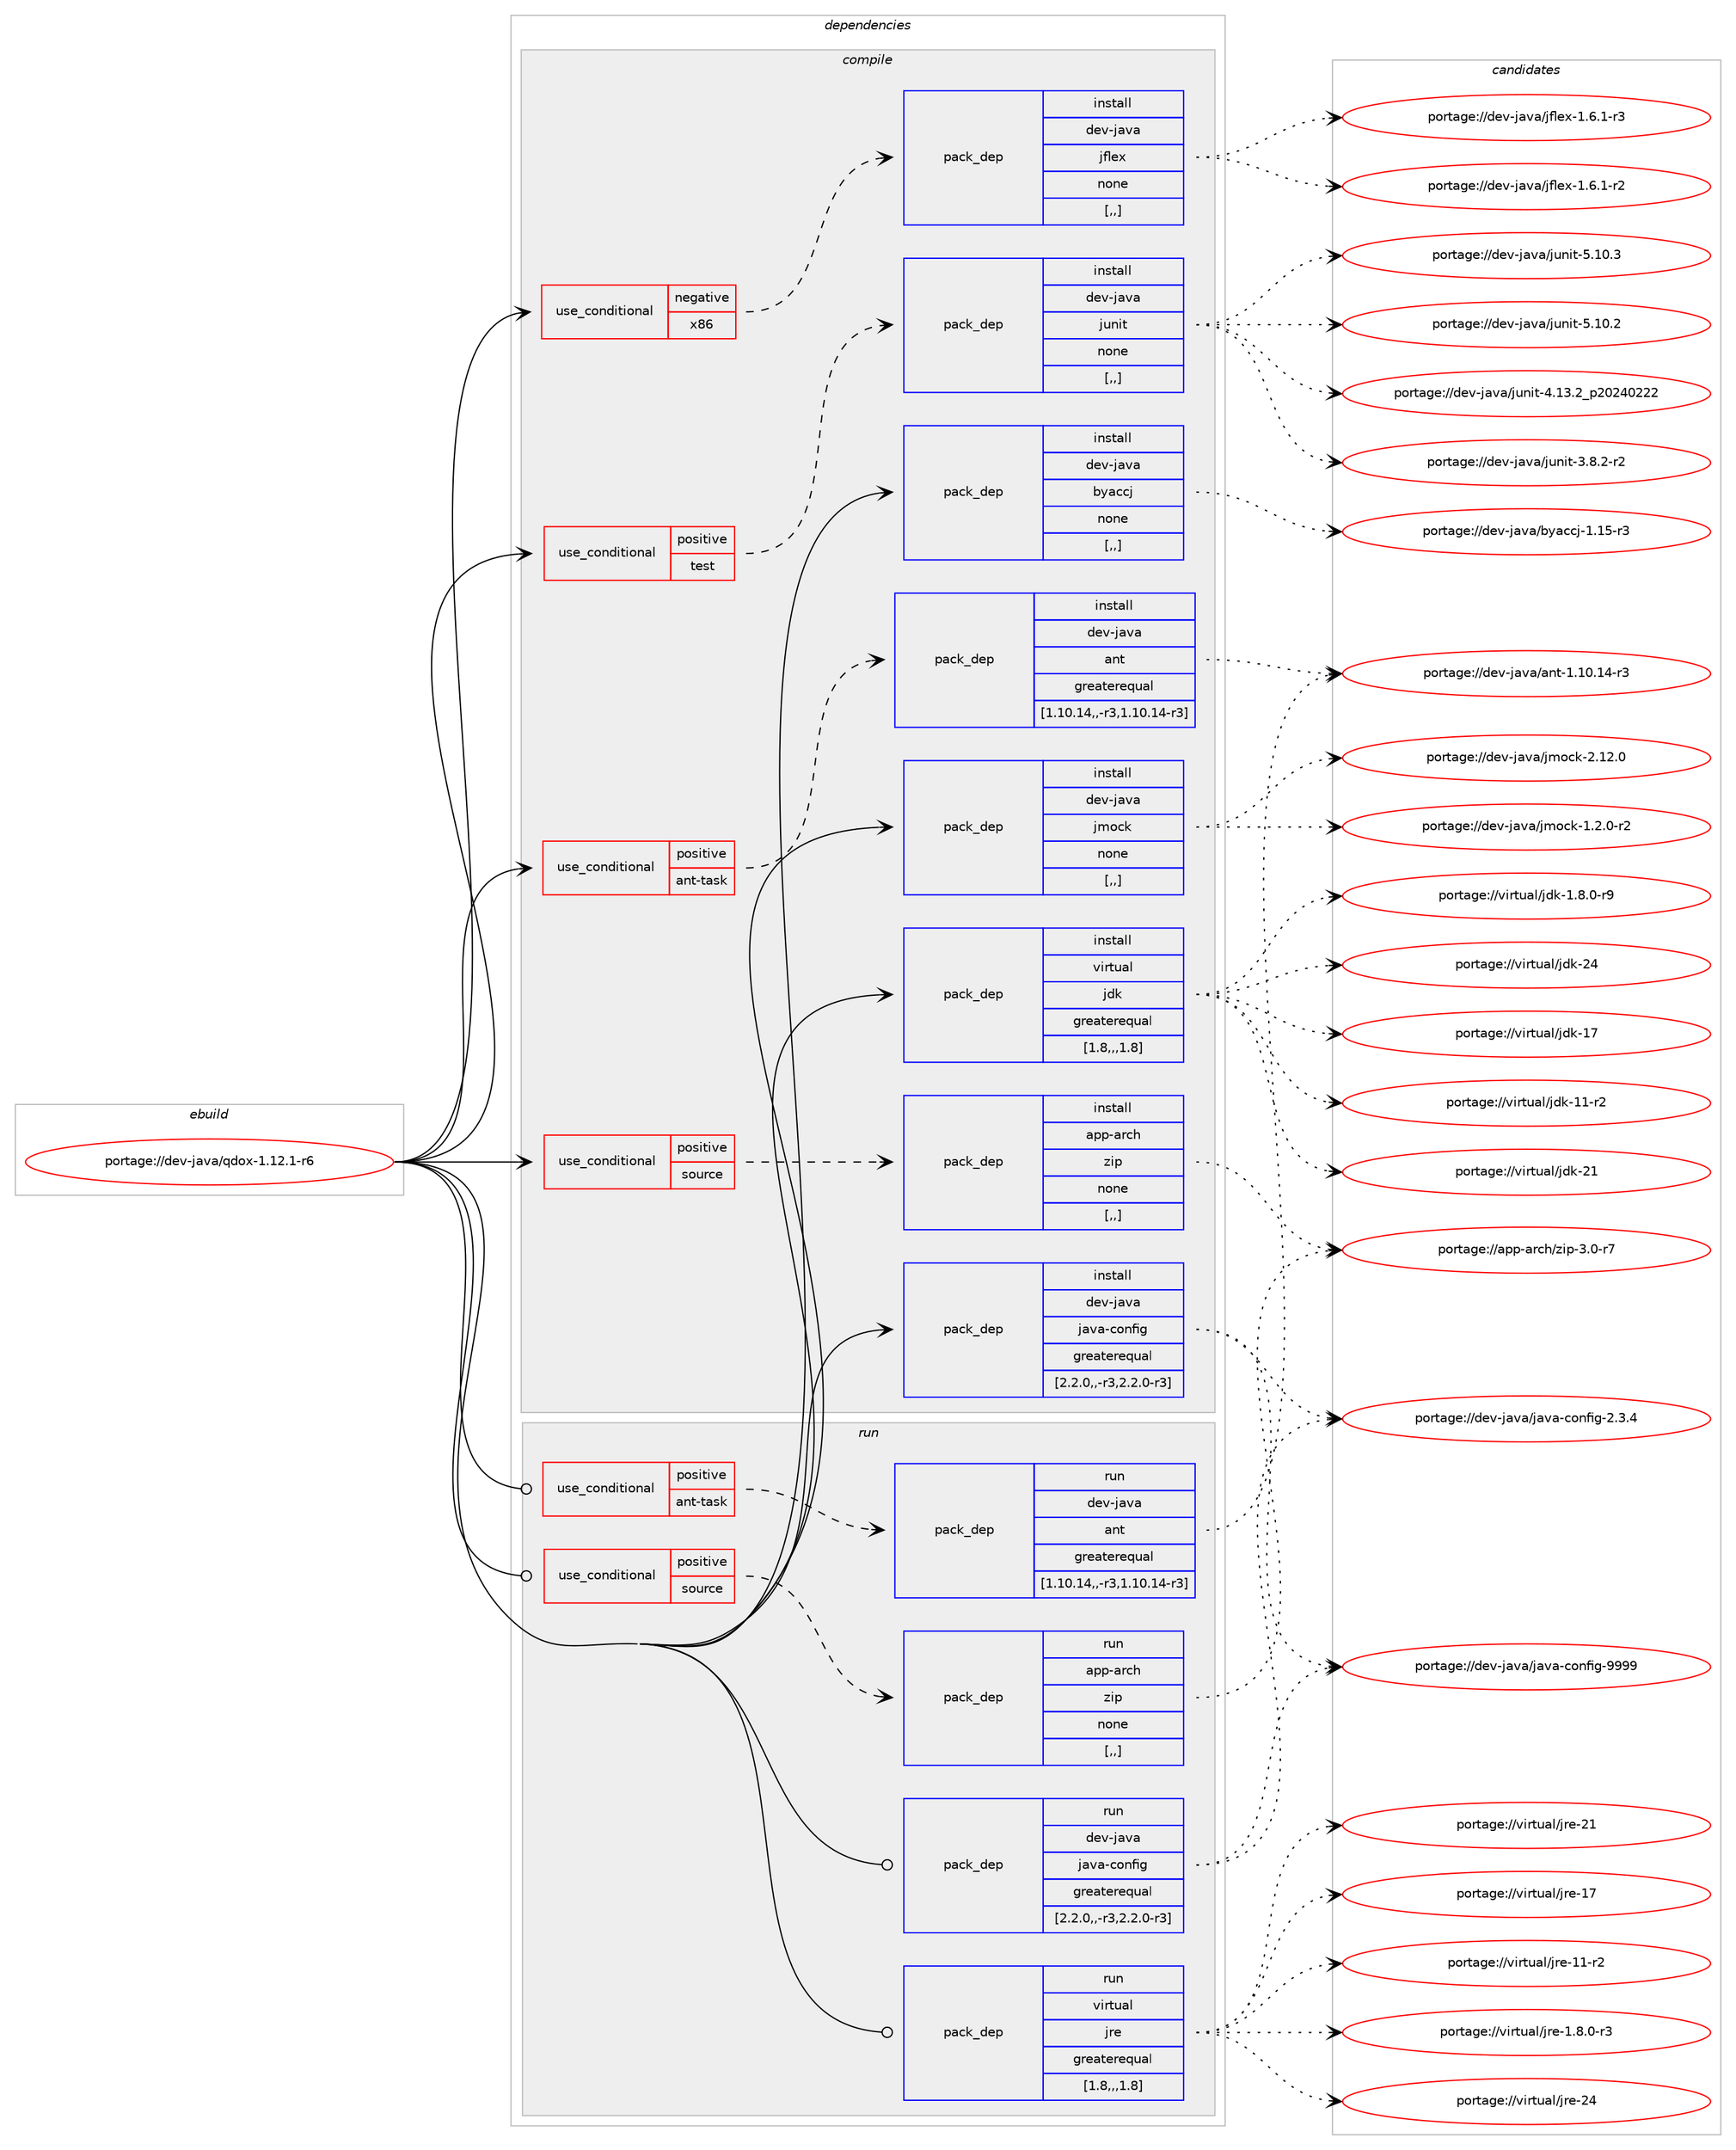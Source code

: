 digraph prolog {

# *************
# Graph options
# *************

newrank=true;
concentrate=true;
compound=true;
graph [rankdir=LR,fontname=Helvetica,fontsize=10,ranksep=1.5];#, ranksep=2.5, nodesep=0.2];
edge  [arrowhead=vee];
node  [fontname=Helvetica,fontsize=10];

# **********
# The ebuild
# **********

subgraph cluster_leftcol {
color=gray;
label=<<i>ebuild</i>>;
id [label="portage://dev-java/qdox-1.12.1-r6", color=red, width=4, href="../dev-java/qdox-1.12.1-r6.svg"];
}

# ****************
# The dependencies
# ****************

subgraph cluster_midcol {
color=gray;
label=<<i>dependencies</i>>;
subgraph cluster_compile {
fillcolor="#eeeeee";
style=filled;
label=<<i>compile</i>>;
subgraph cond152514 {
dependency590863 [label=<<TABLE BORDER="0" CELLBORDER="1" CELLSPACING="0" CELLPADDING="4"><TR><TD ROWSPAN="3" CELLPADDING="10">use_conditional</TD></TR><TR><TD>negative</TD></TR><TR><TD>x86</TD></TR></TABLE>>, shape=none, color=red];
subgraph pack433690 {
dependency590864 [label=<<TABLE BORDER="0" CELLBORDER="1" CELLSPACING="0" CELLPADDING="4" WIDTH="220"><TR><TD ROWSPAN="6" CELLPADDING="30">pack_dep</TD></TR><TR><TD WIDTH="110">install</TD></TR><TR><TD>dev-java</TD></TR><TR><TD>jflex</TD></TR><TR><TD>none</TD></TR><TR><TD>[,,]</TD></TR></TABLE>>, shape=none, color=blue];
}
dependency590863:e -> dependency590864:w [weight=20,style="dashed",arrowhead="vee"];
}
id:e -> dependency590863:w [weight=20,style="solid",arrowhead="vee"];
subgraph cond152515 {
dependency590865 [label=<<TABLE BORDER="0" CELLBORDER="1" CELLSPACING="0" CELLPADDING="4"><TR><TD ROWSPAN="3" CELLPADDING="10">use_conditional</TD></TR><TR><TD>positive</TD></TR><TR><TD>ant-task</TD></TR></TABLE>>, shape=none, color=red];
subgraph pack433691 {
dependency590866 [label=<<TABLE BORDER="0" CELLBORDER="1" CELLSPACING="0" CELLPADDING="4" WIDTH="220"><TR><TD ROWSPAN="6" CELLPADDING="30">pack_dep</TD></TR><TR><TD WIDTH="110">install</TD></TR><TR><TD>dev-java</TD></TR><TR><TD>ant</TD></TR><TR><TD>greaterequal</TD></TR><TR><TD>[1.10.14,,-r3,1.10.14-r3]</TD></TR></TABLE>>, shape=none, color=blue];
}
dependency590865:e -> dependency590866:w [weight=20,style="dashed",arrowhead="vee"];
}
id:e -> dependency590865:w [weight=20,style="solid",arrowhead="vee"];
subgraph cond152516 {
dependency590867 [label=<<TABLE BORDER="0" CELLBORDER="1" CELLSPACING="0" CELLPADDING="4"><TR><TD ROWSPAN="3" CELLPADDING="10">use_conditional</TD></TR><TR><TD>positive</TD></TR><TR><TD>source</TD></TR></TABLE>>, shape=none, color=red];
subgraph pack433692 {
dependency590868 [label=<<TABLE BORDER="0" CELLBORDER="1" CELLSPACING="0" CELLPADDING="4" WIDTH="220"><TR><TD ROWSPAN="6" CELLPADDING="30">pack_dep</TD></TR><TR><TD WIDTH="110">install</TD></TR><TR><TD>app-arch</TD></TR><TR><TD>zip</TD></TR><TR><TD>none</TD></TR><TR><TD>[,,]</TD></TR></TABLE>>, shape=none, color=blue];
}
dependency590867:e -> dependency590868:w [weight=20,style="dashed",arrowhead="vee"];
}
id:e -> dependency590867:w [weight=20,style="solid",arrowhead="vee"];
subgraph cond152517 {
dependency590869 [label=<<TABLE BORDER="0" CELLBORDER="1" CELLSPACING="0" CELLPADDING="4"><TR><TD ROWSPAN="3" CELLPADDING="10">use_conditional</TD></TR><TR><TD>positive</TD></TR><TR><TD>test</TD></TR></TABLE>>, shape=none, color=red];
subgraph pack433693 {
dependency590870 [label=<<TABLE BORDER="0" CELLBORDER="1" CELLSPACING="0" CELLPADDING="4" WIDTH="220"><TR><TD ROWSPAN="6" CELLPADDING="30">pack_dep</TD></TR><TR><TD WIDTH="110">install</TD></TR><TR><TD>dev-java</TD></TR><TR><TD>junit</TD></TR><TR><TD>none</TD></TR><TR><TD>[,,]</TD></TR></TABLE>>, shape=none, color=blue];
}
dependency590869:e -> dependency590870:w [weight=20,style="dashed",arrowhead="vee"];
}
id:e -> dependency590869:w [weight=20,style="solid",arrowhead="vee"];
subgraph pack433694 {
dependency590871 [label=<<TABLE BORDER="0" CELLBORDER="1" CELLSPACING="0" CELLPADDING="4" WIDTH="220"><TR><TD ROWSPAN="6" CELLPADDING="30">pack_dep</TD></TR><TR><TD WIDTH="110">install</TD></TR><TR><TD>dev-java</TD></TR><TR><TD>byaccj</TD></TR><TR><TD>none</TD></TR><TR><TD>[,,]</TD></TR></TABLE>>, shape=none, color=blue];
}
id:e -> dependency590871:w [weight=20,style="solid",arrowhead="vee"];
subgraph pack433695 {
dependency590872 [label=<<TABLE BORDER="0" CELLBORDER="1" CELLSPACING="0" CELLPADDING="4" WIDTH="220"><TR><TD ROWSPAN="6" CELLPADDING="30">pack_dep</TD></TR><TR><TD WIDTH="110">install</TD></TR><TR><TD>dev-java</TD></TR><TR><TD>java-config</TD></TR><TR><TD>greaterequal</TD></TR><TR><TD>[2.2.0,,-r3,2.2.0-r3]</TD></TR></TABLE>>, shape=none, color=blue];
}
id:e -> dependency590872:w [weight=20,style="solid",arrowhead="vee"];
subgraph pack433696 {
dependency590873 [label=<<TABLE BORDER="0" CELLBORDER="1" CELLSPACING="0" CELLPADDING="4" WIDTH="220"><TR><TD ROWSPAN="6" CELLPADDING="30">pack_dep</TD></TR><TR><TD WIDTH="110">install</TD></TR><TR><TD>dev-java</TD></TR><TR><TD>jmock</TD></TR><TR><TD>none</TD></TR><TR><TD>[,,]</TD></TR></TABLE>>, shape=none, color=blue];
}
id:e -> dependency590873:w [weight=20,style="solid",arrowhead="vee"];
subgraph pack433697 {
dependency590874 [label=<<TABLE BORDER="0" CELLBORDER="1" CELLSPACING="0" CELLPADDING="4" WIDTH="220"><TR><TD ROWSPAN="6" CELLPADDING="30">pack_dep</TD></TR><TR><TD WIDTH="110">install</TD></TR><TR><TD>virtual</TD></TR><TR><TD>jdk</TD></TR><TR><TD>greaterequal</TD></TR><TR><TD>[1.8,,,1.8]</TD></TR></TABLE>>, shape=none, color=blue];
}
id:e -> dependency590874:w [weight=20,style="solid",arrowhead="vee"];
}
subgraph cluster_compileandrun {
fillcolor="#eeeeee";
style=filled;
label=<<i>compile and run</i>>;
}
subgraph cluster_run {
fillcolor="#eeeeee";
style=filled;
label=<<i>run</i>>;
subgraph cond152518 {
dependency590875 [label=<<TABLE BORDER="0" CELLBORDER="1" CELLSPACING="0" CELLPADDING="4"><TR><TD ROWSPAN="3" CELLPADDING="10">use_conditional</TD></TR><TR><TD>positive</TD></TR><TR><TD>ant-task</TD></TR></TABLE>>, shape=none, color=red];
subgraph pack433698 {
dependency590876 [label=<<TABLE BORDER="0" CELLBORDER="1" CELLSPACING="0" CELLPADDING="4" WIDTH="220"><TR><TD ROWSPAN="6" CELLPADDING="30">pack_dep</TD></TR><TR><TD WIDTH="110">run</TD></TR><TR><TD>dev-java</TD></TR><TR><TD>ant</TD></TR><TR><TD>greaterequal</TD></TR><TR><TD>[1.10.14,,-r3,1.10.14-r3]</TD></TR></TABLE>>, shape=none, color=blue];
}
dependency590875:e -> dependency590876:w [weight=20,style="dashed",arrowhead="vee"];
}
id:e -> dependency590875:w [weight=20,style="solid",arrowhead="odot"];
subgraph cond152519 {
dependency590877 [label=<<TABLE BORDER="0" CELLBORDER="1" CELLSPACING="0" CELLPADDING="4"><TR><TD ROWSPAN="3" CELLPADDING="10">use_conditional</TD></TR><TR><TD>positive</TD></TR><TR><TD>source</TD></TR></TABLE>>, shape=none, color=red];
subgraph pack433699 {
dependency590878 [label=<<TABLE BORDER="0" CELLBORDER="1" CELLSPACING="0" CELLPADDING="4" WIDTH="220"><TR><TD ROWSPAN="6" CELLPADDING="30">pack_dep</TD></TR><TR><TD WIDTH="110">run</TD></TR><TR><TD>app-arch</TD></TR><TR><TD>zip</TD></TR><TR><TD>none</TD></TR><TR><TD>[,,]</TD></TR></TABLE>>, shape=none, color=blue];
}
dependency590877:e -> dependency590878:w [weight=20,style="dashed",arrowhead="vee"];
}
id:e -> dependency590877:w [weight=20,style="solid",arrowhead="odot"];
subgraph pack433700 {
dependency590879 [label=<<TABLE BORDER="0" CELLBORDER="1" CELLSPACING="0" CELLPADDING="4" WIDTH="220"><TR><TD ROWSPAN="6" CELLPADDING="30">pack_dep</TD></TR><TR><TD WIDTH="110">run</TD></TR><TR><TD>dev-java</TD></TR><TR><TD>java-config</TD></TR><TR><TD>greaterequal</TD></TR><TR><TD>[2.2.0,,-r3,2.2.0-r3]</TD></TR></TABLE>>, shape=none, color=blue];
}
id:e -> dependency590879:w [weight=20,style="solid",arrowhead="odot"];
subgraph pack433701 {
dependency590880 [label=<<TABLE BORDER="0" CELLBORDER="1" CELLSPACING="0" CELLPADDING="4" WIDTH="220"><TR><TD ROWSPAN="6" CELLPADDING="30">pack_dep</TD></TR><TR><TD WIDTH="110">run</TD></TR><TR><TD>virtual</TD></TR><TR><TD>jre</TD></TR><TR><TD>greaterequal</TD></TR><TR><TD>[1.8,,,1.8]</TD></TR></TABLE>>, shape=none, color=blue];
}
id:e -> dependency590880:w [weight=20,style="solid",arrowhead="odot"];
}
}

# **************
# The candidates
# **************

subgraph cluster_choices {
rank=same;
color=gray;
label=<<i>candidates</i>>;

subgraph choice433690 {
color=black;
nodesep=1;
choice100101118451069711897471061021081011204549465446494511451 [label="portage://dev-java/jflex-1.6.1-r3", color=red, width=4,href="../dev-java/jflex-1.6.1-r3.svg"];
choice100101118451069711897471061021081011204549465446494511450 [label="portage://dev-java/jflex-1.6.1-r2", color=red, width=4,href="../dev-java/jflex-1.6.1-r2.svg"];
dependency590864:e -> choice100101118451069711897471061021081011204549465446494511451:w [style=dotted,weight="100"];
dependency590864:e -> choice100101118451069711897471061021081011204549465446494511450:w [style=dotted,weight="100"];
}
subgraph choice433691 {
color=black;
nodesep=1;
choice100101118451069711897479711011645494649484649524511451 [label="portage://dev-java/ant-1.10.14-r3", color=red, width=4,href="../dev-java/ant-1.10.14-r3.svg"];
dependency590866:e -> choice100101118451069711897479711011645494649484649524511451:w [style=dotted,weight="100"];
}
subgraph choice433692 {
color=black;
nodesep=1;
choice9711211245971149910447122105112455146484511455 [label="portage://app-arch/zip-3.0-r7", color=red, width=4,href="../app-arch/zip-3.0-r7.svg"];
dependency590868:e -> choice9711211245971149910447122105112455146484511455:w [style=dotted,weight="100"];
}
subgraph choice433693 {
color=black;
nodesep=1;
choice1001011184510697118974710611711010511645534649484651 [label="portage://dev-java/junit-5.10.3", color=red, width=4,href="../dev-java/junit-5.10.3.svg"];
choice1001011184510697118974710611711010511645534649484650 [label="portage://dev-java/junit-5.10.2", color=red, width=4,href="../dev-java/junit-5.10.2.svg"];
choice1001011184510697118974710611711010511645524649514650951125048505248505050 [label="portage://dev-java/junit-4.13.2_p20240222", color=red, width=4,href="../dev-java/junit-4.13.2_p20240222.svg"];
choice100101118451069711897471061171101051164551465646504511450 [label="portage://dev-java/junit-3.8.2-r2", color=red, width=4,href="../dev-java/junit-3.8.2-r2.svg"];
dependency590870:e -> choice1001011184510697118974710611711010511645534649484651:w [style=dotted,weight="100"];
dependency590870:e -> choice1001011184510697118974710611711010511645534649484650:w [style=dotted,weight="100"];
dependency590870:e -> choice1001011184510697118974710611711010511645524649514650951125048505248505050:w [style=dotted,weight="100"];
dependency590870:e -> choice100101118451069711897471061171101051164551465646504511450:w [style=dotted,weight="100"];
}
subgraph choice433694 {
color=black;
nodesep=1;
choice100101118451069711897479812197999910645494649534511451 [label="portage://dev-java/byaccj-1.15-r3", color=red, width=4,href="../dev-java/byaccj-1.15-r3.svg"];
dependency590871:e -> choice100101118451069711897479812197999910645494649534511451:w [style=dotted,weight="100"];
}
subgraph choice433695 {
color=black;
nodesep=1;
choice10010111845106971189747106971189745991111101021051034557575757 [label="portage://dev-java/java-config-9999", color=red, width=4,href="../dev-java/java-config-9999.svg"];
choice1001011184510697118974710697118974599111110102105103455046514652 [label="portage://dev-java/java-config-2.3.4", color=red, width=4,href="../dev-java/java-config-2.3.4.svg"];
dependency590872:e -> choice10010111845106971189747106971189745991111101021051034557575757:w [style=dotted,weight="100"];
dependency590872:e -> choice1001011184510697118974710697118974599111110102105103455046514652:w [style=dotted,weight="100"];
}
subgraph choice433696 {
color=black;
nodesep=1;
choice100101118451069711897471061091119910745504649504648 [label="portage://dev-java/jmock-2.12.0", color=red, width=4,href="../dev-java/jmock-2.12.0.svg"];
choice10010111845106971189747106109111991074549465046484511450 [label="portage://dev-java/jmock-1.2.0-r2", color=red, width=4,href="../dev-java/jmock-1.2.0-r2.svg"];
dependency590873:e -> choice100101118451069711897471061091119910745504649504648:w [style=dotted,weight="100"];
dependency590873:e -> choice10010111845106971189747106109111991074549465046484511450:w [style=dotted,weight="100"];
}
subgraph choice433697 {
color=black;
nodesep=1;
choice1181051141161179710847106100107455052 [label="portage://virtual/jdk-24", color=red, width=4,href="../virtual/jdk-24.svg"];
choice1181051141161179710847106100107455049 [label="portage://virtual/jdk-21", color=red, width=4,href="../virtual/jdk-21.svg"];
choice1181051141161179710847106100107454955 [label="portage://virtual/jdk-17", color=red, width=4,href="../virtual/jdk-17.svg"];
choice11810511411611797108471061001074549494511450 [label="portage://virtual/jdk-11-r2", color=red, width=4,href="../virtual/jdk-11-r2.svg"];
choice11810511411611797108471061001074549465646484511457 [label="portage://virtual/jdk-1.8.0-r9", color=red, width=4,href="../virtual/jdk-1.8.0-r9.svg"];
dependency590874:e -> choice1181051141161179710847106100107455052:w [style=dotted,weight="100"];
dependency590874:e -> choice1181051141161179710847106100107455049:w [style=dotted,weight="100"];
dependency590874:e -> choice1181051141161179710847106100107454955:w [style=dotted,weight="100"];
dependency590874:e -> choice11810511411611797108471061001074549494511450:w [style=dotted,weight="100"];
dependency590874:e -> choice11810511411611797108471061001074549465646484511457:w [style=dotted,weight="100"];
}
subgraph choice433698 {
color=black;
nodesep=1;
choice100101118451069711897479711011645494649484649524511451 [label="portage://dev-java/ant-1.10.14-r3", color=red, width=4,href="../dev-java/ant-1.10.14-r3.svg"];
dependency590876:e -> choice100101118451069711897479711011645494649484649524511451:w [style=dotted,weight="100"];
}
subgraph choice433699 {
color=black;
nodesep=1;
choice9711211245971149910447122105112455146484511455 [label="portage://app-arch/zip-3.0-r7", color=red, width=4,href="../app-arch/zip-3.0-r7.svg"];
dependency590878:e -> choice9711211245971149910447122105112455146484511455:w [style=dotted,weight="100"];
}
subgraph choice433700 {
color=black;
nodesep=1;
choice10010111845106971189747106971189745991111101021051034557575757 [label="portage://dev-java/java-config-9999", color=red, width=4,href="../dev-java/java-config-9999.svg"];
choice1001011184510697118974710697118974599111110102105103455046514652 [label="portage://dev-java/java-config-2.3.4", color=red, width=4,href="../dev-java/java-config-2.3.4.svg"];
dependency590879:e -> choice10010111845106971189747106971189745991111101021051034557575757:w [style=dotted,weight="100"];
dependency590879:e -> choice1001011184510697118974710697118974599111110102105103455046514652:w [style=dotted,weight="100"];
}
subgraph choice433701 {
color=black;
nodesep=1;
choice1181051141161179710847106114101455052 [label="portage://virtual/jre-24", color=red, width=4,href="../virtual/jre-24.svg"];
choice1181051141161179710847106114101455049 [label="portage://virtual/jre-21", color=red, width=4,href="../virtual/jre-21.svg"];
choice1181051141161179710847106114101454955 [label="portage://virtual/jre-17", color=red, width=4,href="../virtual/jre-17.svg"];
choice11810511411611797108471061141014549494511450 [label="portage://virtual/jre-11-r2", color=red, width=4,href="../virtual/jre-11-r2.svg"];
choice11810511411611797108471061141014549465646484511451 [label="portage://virtual/jre-1.8.0-r3", color=red, width=4,href="../virtual/jre-1.8.0-r3.svg"];
dependency590880:e -> choice1181051141161179710847106114101455052:w [style=dotted,weight="100"];
dependency590880:e -> choice1181051141161179710847106114101455049:w [style=dotted,weight="100"];
dependency590880:e -> choice1181051141161179710847106114101454955:w [style=dotted,weight="100"];
dependency590880:e -> choice11810511411611797108471061141014549494511450:w [style=dotted,weight="100"];
dependency590880:e -> choice11810511411611797108471061141014549465646484511451:w [style=dotted,weight="100"];
}
}

}
